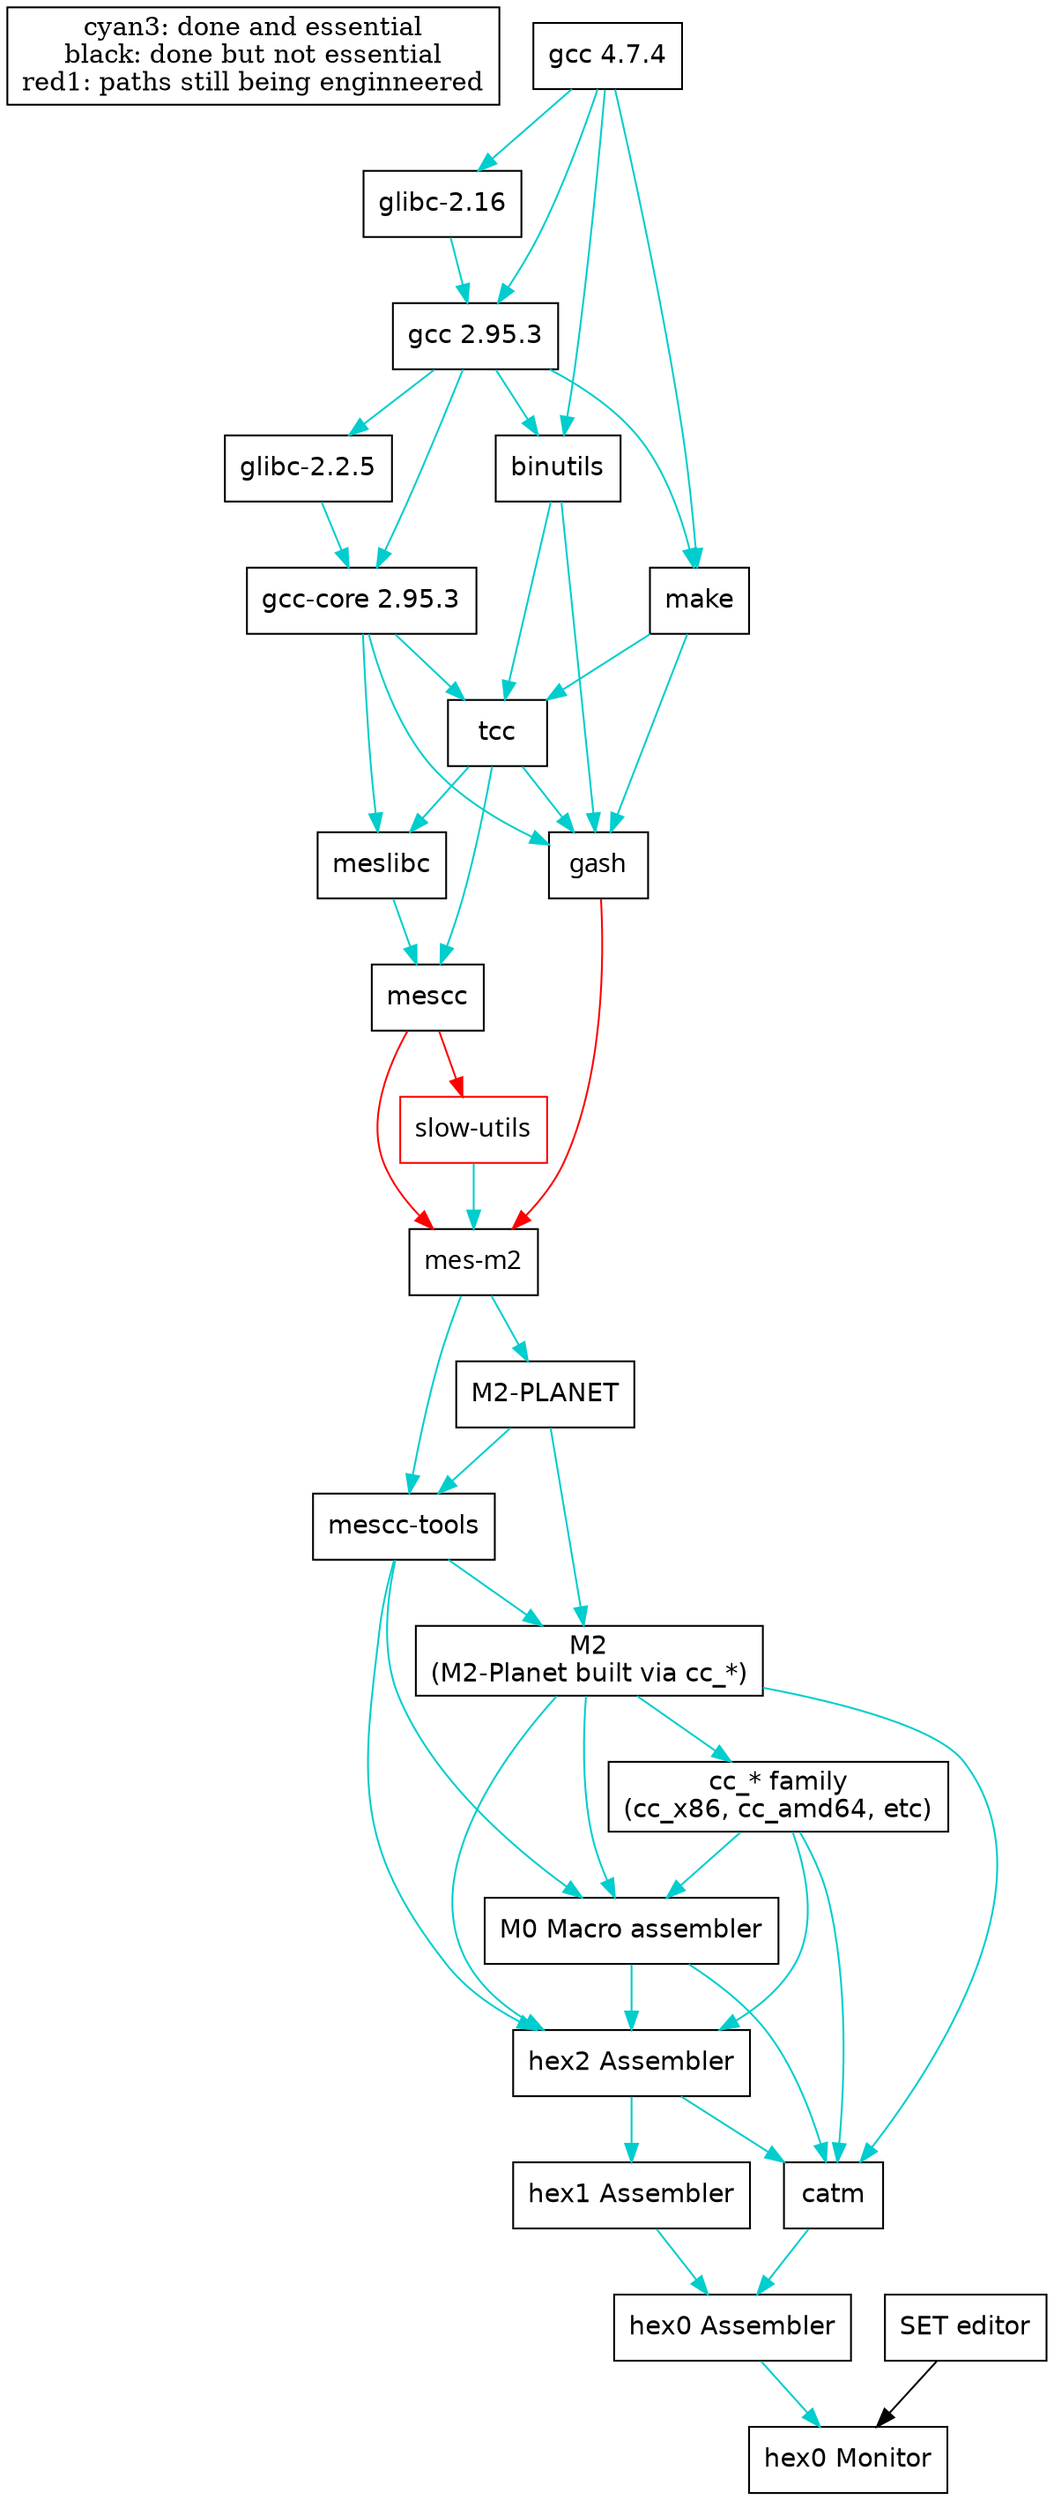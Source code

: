 digraph "Current bootstrap Map" {
	"NULL"  [label = "cyan3: done and essential\nblack: done but not essential\nred1: paths still being enginneered", shape = box];

	"hex0-monitor" [label = "hex0 Monitor", shape = box, fontname = Helvetica];
	"hex0-assembler" [label = "hex0 Assembler", shape = box, fontname = Helvetica];
	"hex1-assembler" [label = "hex1 Assembler", shape = box, fontname = Helvetica];
	"hex2-assembler" [label = "hex2 Assembler", shape = box, fontname = Helvetica];
	"M0-Macro" [label = "M0 Macro assembler", shape = box, fontname = Helvetica];
	"cc_*" [label = "cc_* family\n(cc_x86, cc_amd64, etc)", shape = box, fontname = Helvetica];
	"M2" [label = "M2\n(M2-Planet built via cc_*)", shape = box, fontname = Helvetica];
	"M2-Planet" [label = "M2-PLANET", shape = box, fontname = Helvetica];
	"mescc-tools" [label = "mescc-tools", shape = box, fontname = Helvetica];
	"mes-m2" [label = "mes-m2", shape = box, fontname = Helventica];
	"slow-utils" [label = "slow-utils", color = red, shape = box, fontname = Helventica];
	"mescc" [label = "mescc", shape = box, fontname = Helvetica];
	"meslibc" [label = "meslibc", shape = box, fontname = Helvetica];
	"gash" [label = "gash", shape = box, fontname = Helventica];
	"tcc" [label = "tcc", shape = box, fontname = Helvetica];
	"gcc-core 2.95.3" [label = "gcc-core 2.95.3", shape = box, fontname = Helvetica];
	"make" [label = "make", shape = box, fontname = Helvetica];
	"binutils" [label = "binutils", shape = box, fontname = Helvetica];
	"glibc-2.2.5" [label = "glibc-2.2.5", shape = box, fontname = Helvetica];
	"glibc-2.16" [label = "glibc-2.16", shape = box, fontname = Helvetica];
	"gcc 2.95.3" [label = "gcc 2.95.3", shape = box, fontname = Helvetica];
	"gcc 4.7.4" [label = "gcc 4.7.4", shape = box, fontname = Helvetica];

	"catm" [label = "catm", shape = box, fontname = Helvetica];
	"SET" [label = "SET editor", shape = box, fontname = Helvetica];

	"M0-Macro" -> "catm" [color = cyan3];
	"M0-Macro" -> "hex2-assembler" [color = cyan3];
	"SET" -> "hex0-monitor" [color = black];
	"catm" -> "hex0-assembler" [color = cyan3];
	"cc_*" -> "M0-Macro" [color = cyan3];
	"cc_*" -> "catm" [color = cyan3];
	"cc_*" -> "hex2-assembler" [color = cyan3];
	"hex0-assembler" -> "hex0-monitor" [color = cyan3];
	"hex1-assembler" -> "hex0-assembler" [color = cyan3];
	"hex2-assembler" -> "catm" [color = cyan3];
	"hex2-assembler" -> "hex1-assembler" [color = cyan3];
	"M2" -> "cc_*" [color = cyan3];
	"M2" -> "catm" [color = cyan3];
	"M2" -> "M0-Macro" [color = cyan3];
	"M2" -> "hex2-assembler" [color = cyan3];
	"M2-Planet" -> "mescc-tools" [color = cyan3];
	"M2-Planet" -> "M2" [color = cyan3];
	"mes-m2" -> "M2-Planet" [color = cyan3];
	"mes-m2" -> "mescc-tools" [color = cyan3];
	"mescc-tools" -> "M0-Macro" [color = cyan3];
	"mescc-tools" -> "hex2-assembler" [color = cyan3];
	"mescc-tools" -> "M2" [color = cyan3];
	"mescc" -> "mes-m2" [color = red1];
	"slow-utils" -> "mes-m2" [color = cyan3];
	"mescc" -> "slow-utils" [color = red1];
	"gash" -> "mes-m2" [color = red1];
	"tcc" -> "gash" [color = cyan3];
	"tcc" -> "mescc" [color = cyan3];
	"meslibc" -> "mescc" [color = cyan3];
	"tcc" -> "meslibc" [color = cyan3];
	"gcc-core 2.95.3" -> "tcc" [color = cyan3];
	"make" -> "tcc" [color = cyan3];
	"binutils" -> "tcc" [color = cyan3];
	"gcc-core 2.95.3" -> "gash" [color = cyan3];
	"binutils" -> "gash" [color = cyan3];
	"make" -> "gash" [color = cyan3];
	"gcc-core 2.95.3" -> "meslibc" [color = cyan3];
	"glibc-2.2.5" -> "gcc-core 2.95.3" [color = cyan3];
	"gcc 2.95.3" -> "gcc-core 2.95.3" [color = cyan3];
	"gcc 2.95.3" -> "make" [color = cyan3];
	"gcc 2.95.3" -> "binutils" [color = cyan3];
	"gcc 4.7.4" -> "make" [color = cyan3];
	"gcc 4.7.4" -> "binutils" [color = cyan3];
	"gcc 2.95.3" -> "glibc-2.2.5" [color = cyan3];
	"glibc-2.16" -> "gcc 2.95.3" [color = cyan3];
	"gcc 4.7.4" -> "gcc 2.95.3" [color = cyan3];
	"gcc 4.7.4" -> "glibc-2.16" [color = cyan3];
}
